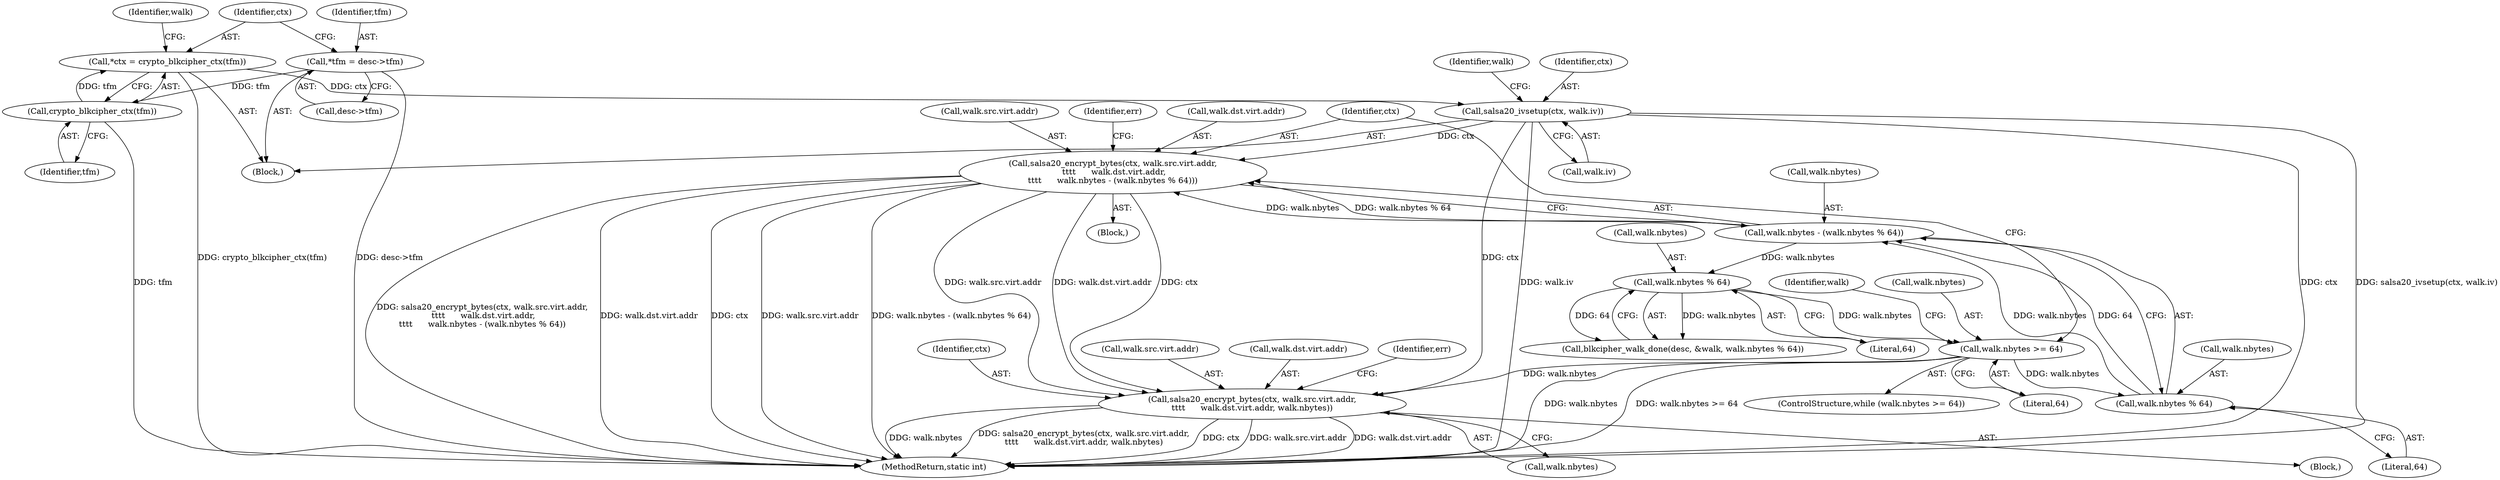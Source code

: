 digraph "0_linux_ecaaab5649781c5a0effdaf298a925063020500e@API" {
"1000144" [label="(Call,salsa20_encrypt_bytes(ctx, walk.src.virt.addr,\n \t\t\t\t      walk.dst.virt.addr,\n\t\t\t\t      walk.nbytes - (walk.nbytes % 64)))"];
"1000132" [label="(Call,salsa20_ivsetup(ctx, walk.iv))"];
"1000114" [label="(Call,*ctx = crypto_blkcipher_ctx(tfm))"];
"1000116" [label="(Call,crypto_blkcipher_ctx(tfm))"];
"1000108" [label="(Call,*tfm = desc->tfm)"];
"1000160" [label="(Call,walk.nbytes - (walk.nbytes % 64))"];
"1000164" [label="(Call,walk.nbytes % 64)"];
"1000138" [label="(Call,walk.nbytes >= 64)"];
"1000175" [label="(Call,walk.nbytes % 64)"];
"1000185" [label="(Call,salsa20_encrypt_bytes(ctx, walk.src.virt.addr,\n\t\t\t\t      walk.dst.virt.addr, walk.nbytes))"];
"1000185" [label="(Call,salsa20_encrypt_bytes(ctx, walk.src.virt.addr,\n\t\t\t\t      walk.dst.virt.addr, walk.nbytes))"];
"1000160" [label="(Call,walk.nbytes - (walk.nbytes % 64))"];
"1000138" [label="(Call,walk.nbytes >= 64)"];
"1000116" [label="(Call,crypto_blkcipher_ctx(tfm))"];
"1000146" [label="(Call,walk.src.virt.addr)"];
"1000187" [label="(Call,walk.src.virt.addr)"];
"1000161" [label="(Call,walk.nbytes)"];
"1000115" [label="(Identifier,ctx)"];
"1000175" [label="(Call,walk.nbytes % 64)"];
"1000142" [label="(Literal,64)"];
"1000201" [label="(Call,walk.nbytes)"];
"1000132" [label="(Call,salsa20_ivsetup(ctx, walk.iv))"];
"1000213" [label="(MethodReturn,static int)"];
"1000176" [label="(Call,walk.nbytes)"];
"1000108" [label="(Call,*tfm = desc->tfm)"];
"1000194" [label="(Call,walk.dst.virt.addr)"];
"1000179" [label="(Literal,64)"];
"1000109" [label="(Identifier,tfm)"];
"1000170" [label="(Identifier,err)"];
"1000165" [label="(Call,walk.nbytes)"];
"1000168" [label="(Literal,64)"];
"1000143" [label="(Block,)"];
"1000140" [label="(Identifier,walk)"];
"1000205" [label="(Identifier,err)"];
"1000134" [label="(Call,walk.iv)"];
"1000121" [label="(Identifier,walk)"];
"1000133" [label="(Identifier,ctx)"];
"1000110" [label="(Call,desc->tfm)"];
"1000164" [label="(Call,walk.nbytes % 64)"];
"1000184" [label="(Block,)"];
"1000182" [label="(Identifier,walk)"];
"1000186" [label="(Identifier,ctx)"];
"1000114" [label="(Call,*ctx = crypto_blkcipher_ctx(tfm))"];
"1000153" [label="(Call,walk.dst.virt.addr)"];
"1000145" [label="(Identifier,ctx)"];
"1000105" [label="(Block,)"];
"1000139" [label="(Call,walk.nbytes)"];
"1000144" [label="(Call,salsa20_encrypt_bytes(ctx, walk.src.virt.addr,\n \t\t\t\t      walk.dst.virt.addr,\n\t\t\t\t      walk.nbytes - (walk.nbytes % 64)))"];
"1000137" [label="(ControlStructure,while (walk.nbytes >= 64))"];
"1000171" [label="(Call,blkcipher_walk_done(desc, &walk, walk.nbytes % 64))"];
"1000117" [label="(Identifier,tfm)"];
"1000144" -> "1000143"  [label="AST: "];
"1000144" -> "1000160"  [label="CFG: "];
"1000145" -> "1000144"  [label="AST: "];
"1000146" -> "1000144"  [label="AST: "];
"1000153" -> "1000144"  [label="AST: "];
"1000160" -> "1000144"  [label="AST: "];
"1000170" -> "1000144"  [label="CFG: "];
"1000144" -> "1000213"  [label="DDG: walk.src.virt.addr"];
"1000144" -> "1000213"  [label="DDG: walk.nbytes - (walk.nbytes % 64)"];
"1000144" -> "1000213"  [label="DDG: salsa20_encrypt_bytes(ctx, walk.src.virt.addr,\n \t\t\t\t      walk.dst.virt.addr,\n\t\t\t\t      walk.nbytes - (walk.nbytes % 64))"];
"1000144" -> "1000213"  [label="DDG: walk.dst.virt.addr"];
"1000144" -> "1000213"  [label="DDG: ctx"];
"1000132" -> "1000144"  [label="DDG: ctx"];
"1000160" -> "1000144"  [label="DDG: walk.nbytes"];
"1000160" -> "1000144"  [label="DDG: walk.nbytes % 64"];
"1000144" -> "1000185"  [label="DDG: ctx"];
"1000144" -> "1000185"  [label="DDG: walk.src.virt.addr"];
"1000144" -> "1000185"  [label="DDG: walk.dst.virt.addr"];
"1000132" -> "1000105"  [label="AST: "];
"1000132" -> "1000134"  [label="CFG: "];
"1000133" -> "1000132"  [label="AST: "];
"1000134" -> "1000132"  [label="AST: "];
"1000140" -> "1000132"  [label="CFG: "];
"1000132" -> "1000213"  [label="DDG: salsa20_ivsetup(ctx, walk.iv)"];
"1000132" -> "1000213"  [label="DDG: walk.iv"];
"1000132" -> "1000213"  [label="DDG: ctx"];
"1000114" -> "1000132"  [label="DDG: ctx"];
"1000132" -> "1000185"  [label="DDG: ctx"];
"1000114" -> "1000105"  [label="AST: "];
"1000114" -> "1000116"  [label="CFG: "];
"1000115" -> "1000114"  [label="AST: "];
"1000116" -> "1000114"  [label="AST: "];
"1000121" -> "1000114"  [label="CFG: "];
"1000114" -> "1000213"  [label="DDG: crypto_blkcipher_ctx(tfm)"];
"1000116" -> "1000114"  [label="DDG: tfm"];
"1000116" -> "1000117"  [label="CFG: "];
"1000117" -> "1000116"  [label="AST: "];
"1000116" -> "1000213"  [label="DDG: tfm"];
"1000108" -> "1000116"  [label="DDG: tfm"];
"1000108" -> "1000105"  [label="AST: "];
"1000108" -> "1000110"  [label="CFG: "];
"1000109" -> "1000108"  [label="AST: "];
"1000110" -> "1000108"  [label="AST: "];
"1000115" -> "1000108"  [label="CFG: "];
"1000108" -> "1000213"  [label="DDG: desc->tfm"];
"1000160" -> "1000164"  [label="CFG: "];
"1000161" -> "1000160"  [label="AST: "];
"1000164" -> "1000160"  [label="AST: "];
"1000164" -> "1000160"  [label="DDG: walk.nbytes"];
"1000164" -> "1000160"  [label="DDG: 64"];
"1000160" -> "1000175"  [label="DDG: walk.nbytes"];
"1000164" -> "1000168"  [label="CFG: "];
"1000165" -> "1000164"  [label="AST: "];
"1000168" -> "1000164"  [label="AST: "];
"1000138" -> "1000164"  [label="DDG: walk.nbytes"];
"1000138" -> "1000137"  [label="AST: "];
"1000138" -> "1000142"  [label="CFG: "];
"1000139" -> "1000138"  [label="AST: "];
"1000142" -> "1000138"  [label="AST: "];
"1000145" -> "1000138"  [label="CFG: "];
"1000182" -> "1000138"  [label="CFG: "];
"1000138" -> "1000213"  [label="DDG: walk.nbytes"];
"1000138" -> "1000213"  [label="DDG: walk.nbytes >= 64"];
"1000175" -> "1000138"  [label="DDG: walk.nbytes"];
"1000138" -> "1000185"  [label="DDG: walk.nbytes"];
"1000175" -> "1000171"  [label="AST: "];
"1000175" -> "1000179"  [label="CFG: "];
"1000176" -> "1000175"  [label="AST: "];
"1000179" -> "1000175"  [label="AST: "];
"1000171" -> "1000175"  [label="CFG: "];
"1000175" -> "1000171"  [label="DDG: walk.nbytes"];
"1000175" -> "1000171"  [label="DDG: 64"];
"1000185" -> "1000184"  [label="AST: "];
"1000185" -> "1000201"  [label="CFG: "];
"1000186" -> "1000185"  [label="AST: "];
"1000187" -> "1000185"  [label="AST: "];
"1000194" -> "1000185"  [label="AST: "];
"1000201" -> "1000185"  [label="AST: "];
"1000205" -> "1000185"  [label="CFG: "];
"1000185" -> "1000213"  [label="DDG: salsa20_encrypt_bytes(ctx, walk.src.virt.addr,\n\t\t\t\t      walk.dst.virt.addr, walk.nbytes)"];
"1000185" -> "1000213"  [label="DDG: ctx"];
"1000185" -> "1000213"  [label="DDG: walk.src.virt.addr"];
"1000185" -> "1000213"  [label="DDG: walk.dst.virt.addr"];
"1000185" -> "1000213"  [label="DDG: walk.nbytes"];
}
